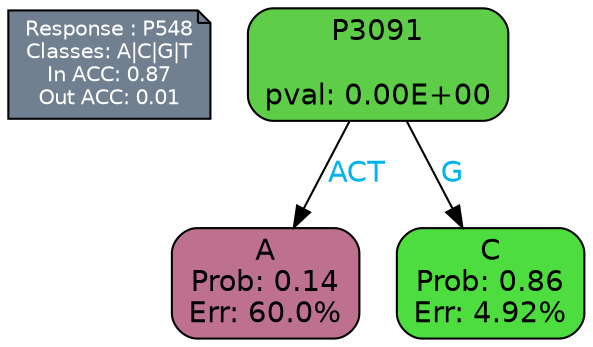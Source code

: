 digraph Tree {
node [shape=box, style="filled, rounded", color="black", fontname=helvetica] ;
graph [ranksep=equally, splines=polylines, bgcolor=transparent, dpi=600] ;
edge [fontname=helvetica] ;
LEGEND [label="Response : P548
Classes: A|C|G|T
In ACC: 0.87
Out ACC: 0.01
",shape=note,align=left,style=filled,fillcolor="slategray",fontcolor="white",fontsize=10];1 [label="P3091

pval: 0.00E+00", fillcolor="#5ece49"] ;
2 [label="A
Prob: 0.14
Err: 60.0%", fillcolor="#be718f"] ;
3 [label="C
Prob: 0.86
Err: 4.92%", fillcolor="#4edd3e"] ;
1 -> 2 [label="ACT",fontcolor=deepskyblue2] ;
1 -> 3 [label="G",fontcolor=deepskyblue2] ;
{rank = same; 2;3;}{rank = same; LEGEND;1;}}